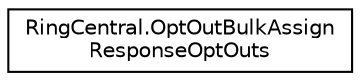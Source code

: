 digraph "Graphical Class Hierarchy"
{
 // LATEX_PDF_SIZE
  edge [fontname="Helvetica",fontsize="10",labelfontname="Helvetica",labelfontsize="10"];
  node [fontname="Helvetica",fontsize="10",shape=record];
  rankdir="LR";
  Node0 [label="RingCentral.OptOutBulkAssign\lResponseOptOuts",height=0.2,width=0.4,color="black", fillcolor="white", style="filled",URL="$classRingCentral_1_1OptOutBulkAssignResponseOptOuts.html",tooltip=" "];
}
